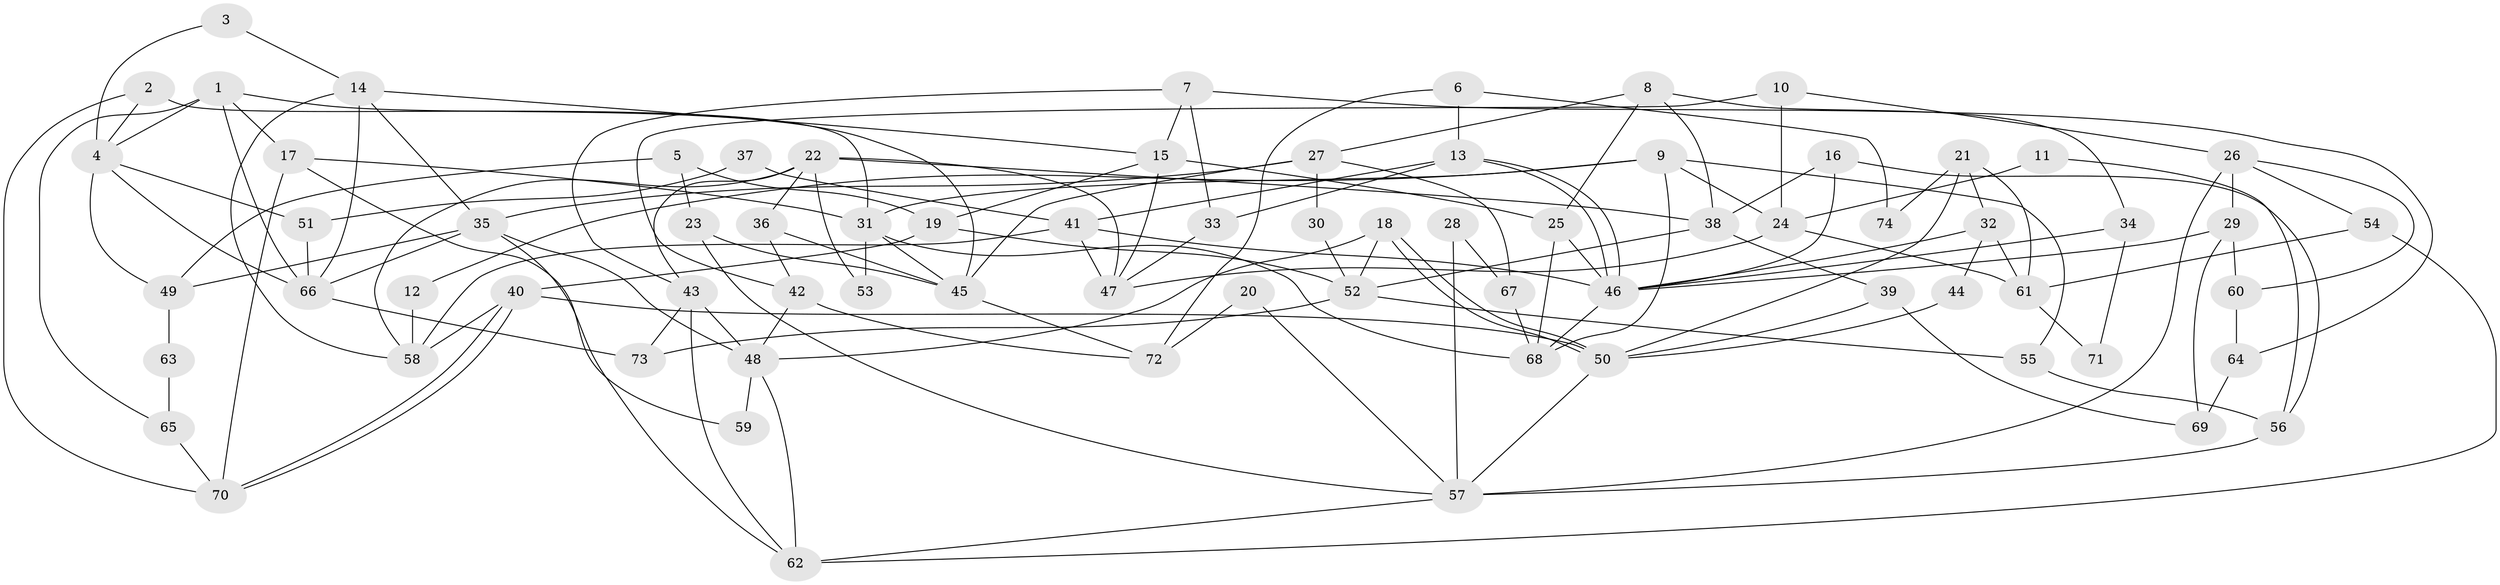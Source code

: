 // coarse degree distribution, {5: 0.26666666666666666, 6: 0.13333333333333333, 8: 0.13333333333333333, 4: 0.16666666666666666, 7: 0.06666666666666667, 2: 0.03333333333333333, 11: 0.03333333333333333, 3: 0.13333333333333333, 9: 0.03333333333333333}
// Generated by graph-tools (version 1.1) at 2025/36/03/04/25 23:36:59]
// undirected, 74 vertices, 148 edges
graph export_dot {
  node [color=gray90,style=filled];
  1;
  2;
  3;
  4;
  5;
  6;
  7;
  8;
  9;
  10;
  11;
  12;
  13;
  14;
  15;
  16;
  17;
  18;
  19;
  20;
  21;
  22;
  23;
  24;
  25;
  26;
  27;
  28;
  29;
  30;
  31;
  32;
  33;
  34;
  35;
  36;
  37;
  38;
  39;
  40;
  41;
  42;
  43;
  44;
  45;
  46;
  47;
  48;
  49;
  50;
  51;
  52;
  53;
  54;
  55;
  56;
  57;
  58;
  59;
  60;
  61;
  62;
  63;
  64;
  65;
  66;
  67;
  68;
  69;
  70;
  71;
  72;
  73;
  74;
  1 -- 45;
  1 -- 4;
  1 -- 17;
  1 -- 65;
  1 -- 66;
  2 -- 4;
  2 -- 31;
  2 -- 70;
  3 -- 4;
  3 -- 14;
  4 -- 49;
  4 -- 66;
  4 -- 51;
  5 -- 19;
  5 -- 23;
  5 -- 49;
  6 -- 13;
  6 -- 72;
  6 -- 74;
  7 -- 15;
  7 -- 43;
  7 -- 33;
  7 -- 64;
  8 -- 38;
  8 -- 25;
  8 -- 27;
  8 -- 34;
  9 -- 68;
  9 -- 55;
  9 -- 12;
  9 -- 24;
  9 -- 31;
  10 -- 24;
  10 -- 26;
  10 -- 42;
  11 -- 56;
  11 -- 24;
  12 -- 58;
  13 -- 33;
  13 -- 46;
  13 -- 46;
  13 -- 41;
  14 -- 35;
  14 -- 15;
  14 -- 58;
  14 -- 66;
  15 -- 25;
  15 -- 47;
  15 -- 19;
  16 -- 38;
  16 -- 46;
  16 -- 56;
  17 -- 70;
  17 -- 31;
  17 -- 59;
  18 -- 50;
  18 -- 50;
  18 -- 52;
  18 -- 48;
  19 -- 40;
  19 -- 52;
  20 -- 72;
  20 -- 57;
  21 -- 50;
  21 -- 32;
  21 -- 61;
  21 -- 74;
  22 -- 36;
  22 -- 43;
  22 -- 38;
  22 -- 47;
  22 -- 53;
  22 -- 58;
  23 -- 57;
  23 -- 45;
  24 -- 47;
  24 -- 61;
  25 -- 46;
  25 -- 68;
  26 -- 57;
  26 -- 29;
  26 -- 54;
  26 -- 60;
  27 -- 35;
  27 -- 30;
  27 -- 45;
  27 -- 67;
  28 -- 57;
  28 -- 67;
  29 -- 60;
  29 -- 46;
  29 -- 69;
  30 -- 52;
  31 -- 45;
  31 -- 53;
  31 -- 68;
  32 -- 61;
  32 -- 46;
  32 -- 44;
  33 -- 47;
  34 -- 46;
  34 -- 71;
  35 -- 66;
  35 -- 48;
  35 -- 49;
  35 -- 62;
  36 -- 42;
  36 -- 45;
  37 -- 51;
  37 -- 41;
  38 -- 52;
  38 -- 39;
  39 -- 50;
  39 -- 69;
  40 -- 70;
  40 -- 70;
  40 -- 58;
  40 -- 50;
  41 -- 58;
  41 -- 46;
  41 -- 47;
  42 -- 48;
  42 -- 72;
  43 -- 48;
  43 -- 62;
  43 -- 73;
  44 -- 50;
  45 -- 72;
  46 -- 68;
  48 -- 62;
  48 -- 59;
  49 -- 63;
  50 -- 57;
  51 -- 66;
  52 -- 73;
  52 -- 55;
  54 -- 61;
  54 -- 62;
  55 -- 56;
  56 -- 57;
  57 -- 62;
  60 -- 64;
  61 -- 71;
  63 -- 65;
  64 -- 69;
  65 -- 70;
  66 -- 73;
  67 -- 68;
}
